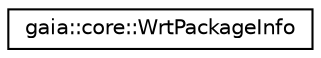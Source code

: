 digraph G
{
  edge [fontname="Helvetica",fontsize="10",labelfontname="Helvetica",labelfontsize="10"];
  node [fontname="Helvetica",fontsize="10",shape=record];
  rankdir=LR;
  Node1 [label="gaia::core::WrtPackageInfo",height=0.2,width=0.4,color="black", fillcolor="white", style="filled",URL="$dd/d13/classgaia_1_1core_1_1_wrt_package_info.html",tooltip="Overall information about the contents of a web runtime package."];
}
